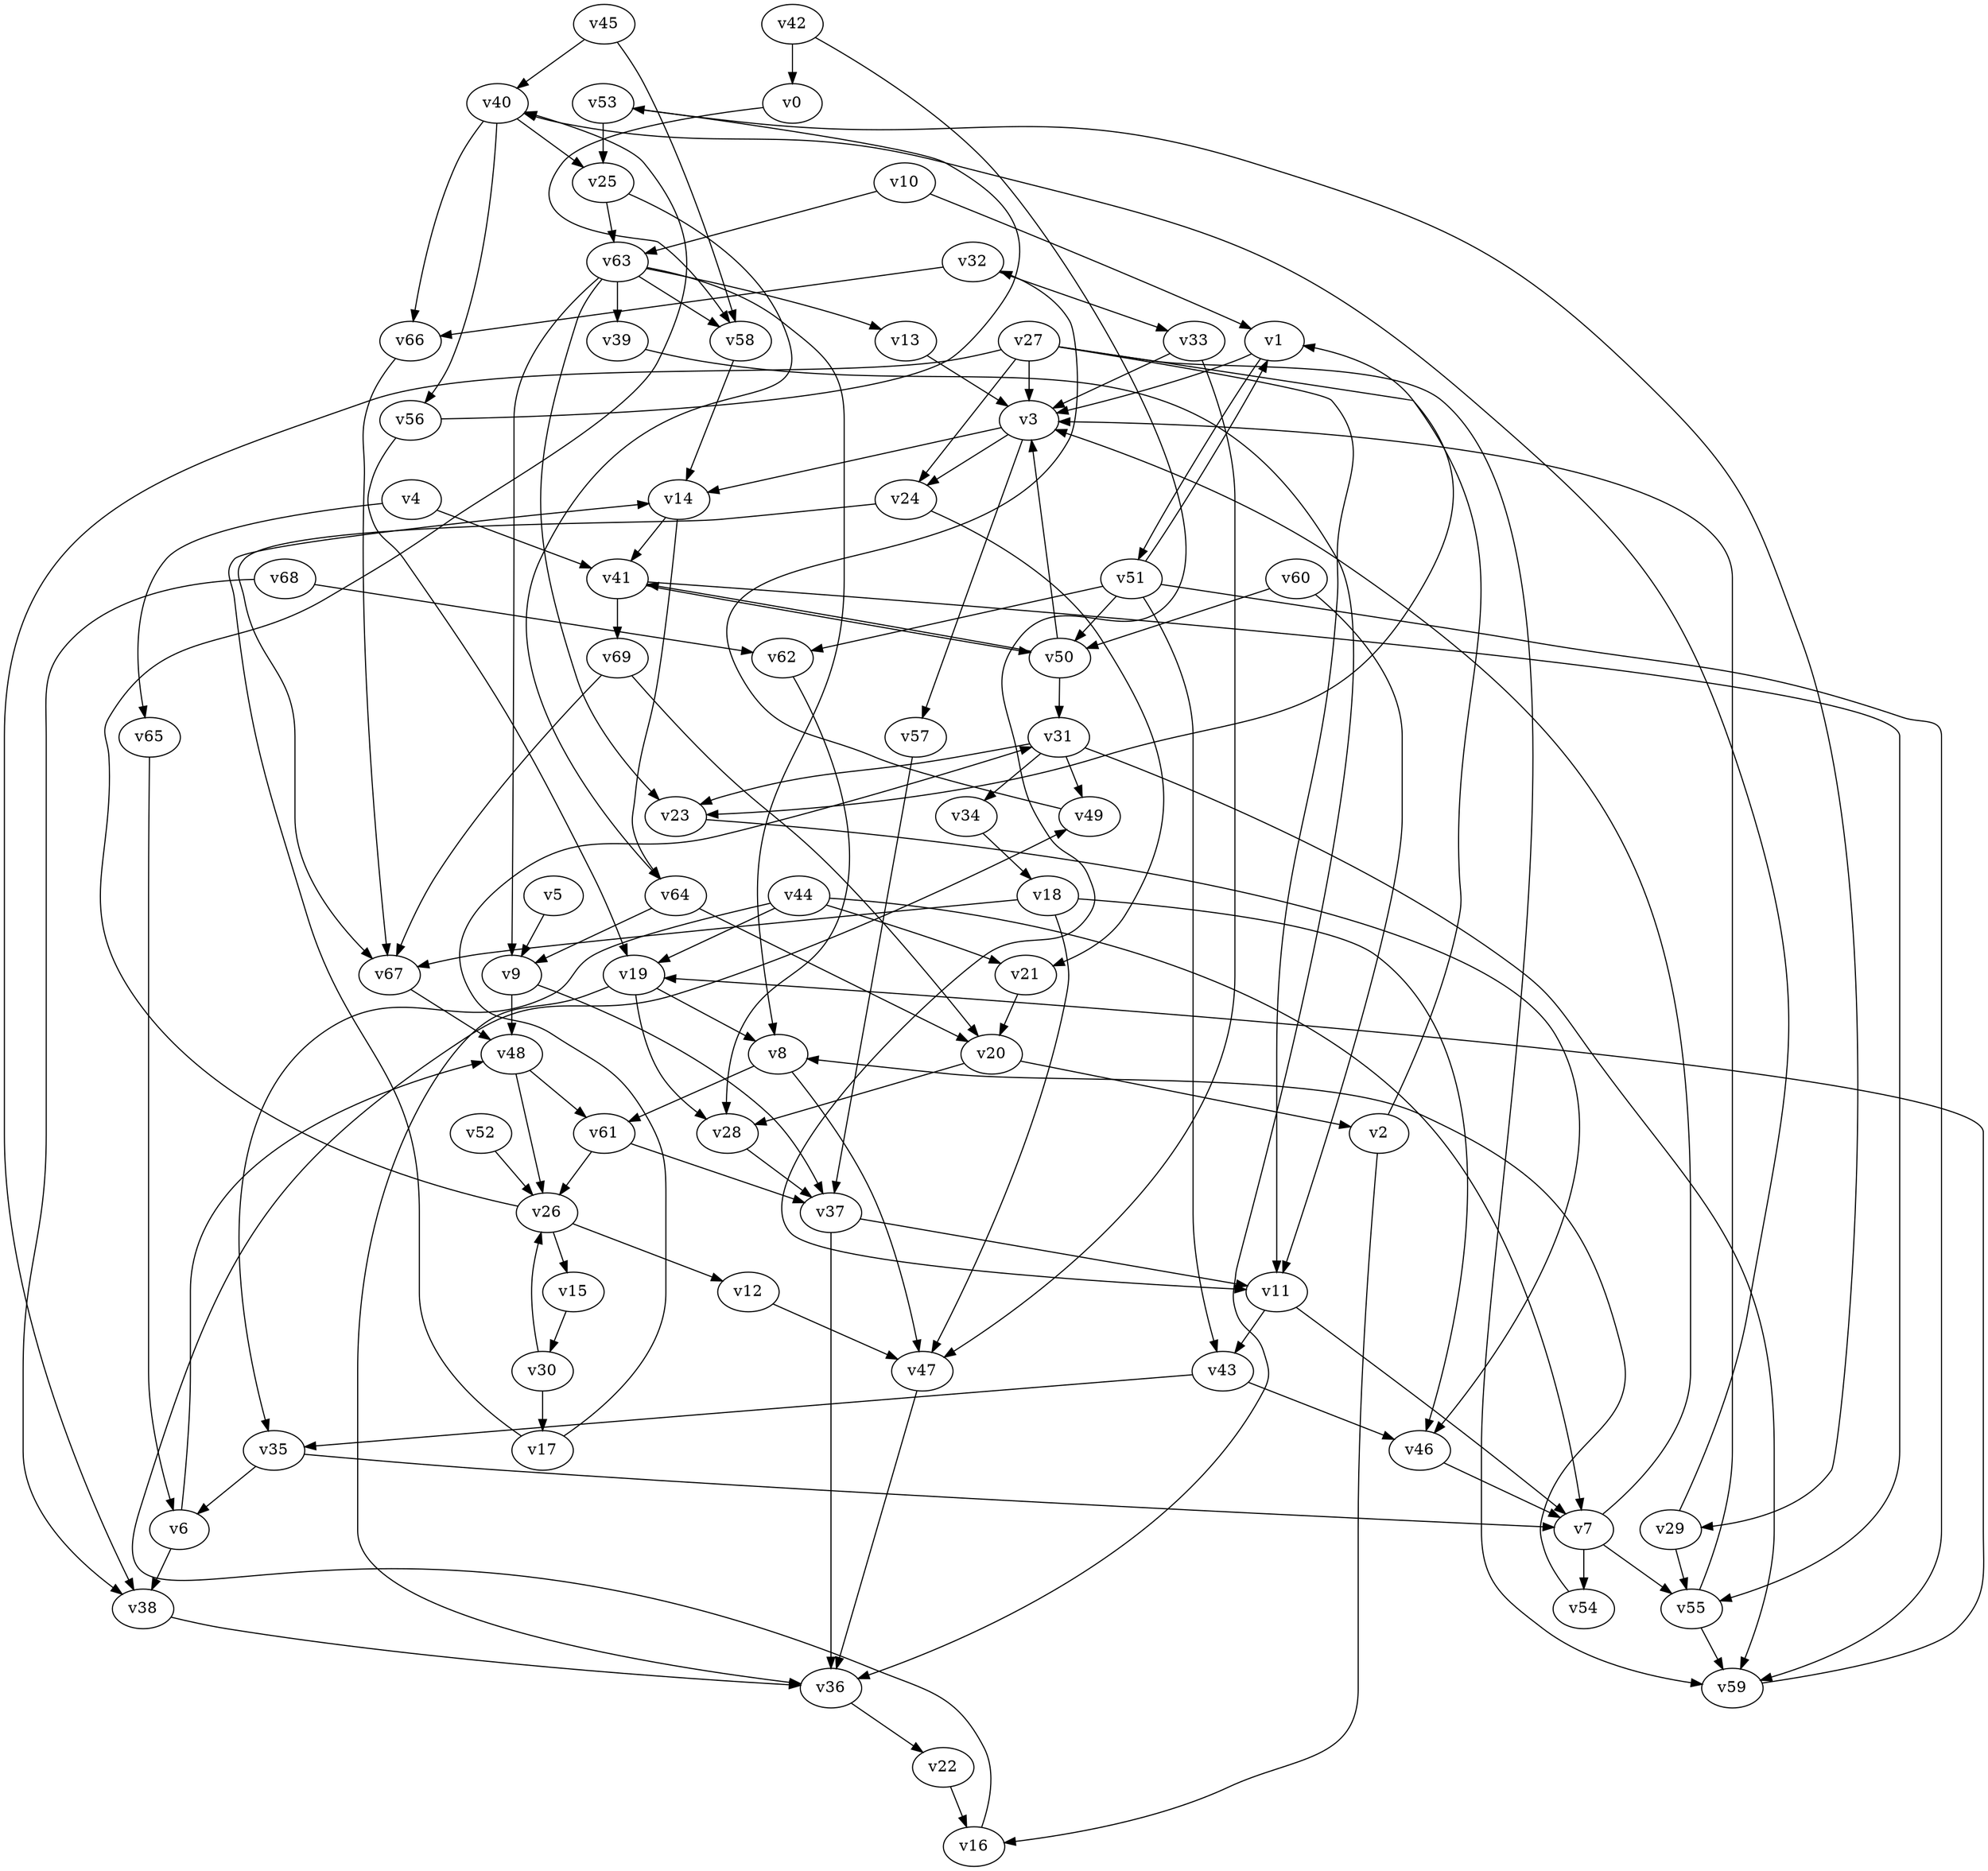 // Benchmark game 94 - 70 vertices
// time_bound: 22
// targets: v68
digraph G {
    v0 [name="v0", player=0];
    v1 [name="v1", player=1];
    v2 [name="v2", player=1];
    v3 [name="v3", player=1];
    v4 [name="v4", player=1];
    v5 [name="v5", player=1];
    v6 [name="v6", player=0];
    v7 [name="v7", player=1];
    v8 [name="v8", player=1];
    v9 [name="v9", player=1];
    v10 [name="v10", player=0];
    v11 [name="v11", player=1];
    v12 [name="v12", player=1];
    v13 [name="v13", player=1];
    v14 [name="v14", player=1];
    v15 [name="v15", player=1];
    v16 [name="v16", player=0];
    v17 [name="v17", player=0];
    v18 [name="v18", player=0];
    v19 [name="v19", player=0];
    v20 [name="v20", player=0];
    v21 [name="v21", player=0];
    v22 [name="v22", player=1];
    v23 [name="v23", player=1];
    v24 [name="v24", player=1];
    v25 [name="v25", player=1];
    v26 [name="v26", player=1];
    v27 [name="v27", player=0];
    v28 [name="v28", player=0];
    v29 [name="v29", player=1];
    v30 [name="v30", player=0];
    v31 [name="v31", player=0];
    v32 [name="v32", player=1];
    v33 [name="v33", player=1];
    v34 [name="v34", player=1];
    v35 [name="v35", player=0];
    v36 [name="v36", player=1];
    v37 [name="v37", player=1];
    v38 [name="v38", player=0];
    v39 [name="v39", player=1];
    v40 [name="v40", player=1];
    v41 [name="v41", player=0];
    v42 [name="v42", player=1];
    v43 [name="v43", player=0];
    v44 [name="v44", player=0];
    v45 [name="v45", player=0];
    v46 [name="v46", player=0];
    v47 [name="v47", player=0];
    v48 [name="v48", player=0];
    v49 [name="v49", player=0];
    v50 [name="v50", player=0];
    v51 [name="v51", player=0];
    v52 [name="v52", player=0];
    v53 [name="v53", player=1];
    v54 [name="v54", player=0];
    v55 [name="v55", player=1];
    v56 [name="v56", player=0];
    v57 [name="v57", player=0];
    v58 [name="v58", player=0];
    v59 [name="v59", player=1];
    v60 [name="v60", player=1];
    v61 [name="v61", player=0];
    v62 [name="v62", player=1];
    v63 [name="v63", player=0];
    v64 [name="v64", player=0];
    v65 [name="v65", player=0];
    v66 [name="v66", player=0];
    v67 [name="v67", player=1];
    v68 [name="v68", player=0, target=1];
    v69 [name="v69", player=0];

    v0 -> v58 [constraint="t >= 3"];
    v1 -> v51;
    v2 -> v16;
    v3 -> v57;
    v4 -> v65;
    v5 -> v9;
    v6 -> v48;
    v7 -> v55;
    v8 -> v47;
    v9 -> v37;
    v10 -> v63;
    v11 -> v43;
    v12 -> v47;
    v13 -> v3;
    v14 -> v41;
    v15 -> v30;
    v16 -> v49 [constraint="t mod 2 == 1"];
    v17 -> v14;
    v18 -> v46;
    v19 -> v36;
    v20 -> v28;
    v21 -> v20;
    v22 -> v16;
    v23 -> v46 [constraint="t >= 4"];
    v24 -> v67;
    v25 -> v64 [constraint="t >= 4"];
    v26 -> v40 [constraint="t >= 5"];
    v27 -> v23 [constraint="t < 12"];
    v28 -> v37;
    v29 -> v40 [constraint="t >= 1"];
    v30 -> v17;
    v31 -> v49;
    v32 -> v33;
    v33 -> v3;
    v34 -> v18;
    v35 -> v7 [constraint="t mod 4 == 1"];
    v36 -> v22;
    v37 -> v11;
    v38 -> v36;
    v39 -> v36 [constraint="t mod 3 == 2"];
    v40 -> v25;
    v41 -> v55 [constraint="t mod 2 == 1"];
    v42 -> v11 [constraint="t mod 2 == 0"];
    v43 -> v46;
    v44 -> v21;
    v45 -> v40;
    v46 -> v7;
    v47 -> v36;
    v48 -> v61;
    v49 -> v32 [constraint="t mod 3 == 0"];
    v50 -> v41;
    v51 -> v1 [constraint="t mod 2 == 0"];
    v52 -> v26;
    v53 -> v29 [constraint="t mod 4 == 3"];
    v54 -> v8 [constraint="t mod 5 == 1"];
    v55 -> v59;
    v56 -> v53 [constraint="t < 8"];
    v57 -> v37;
    v58 -> v14;
    v59 -> v19 [constraint="t >= 5"];
    v60 -> v11;
    v61 -> v26;
    v62 -> v28 [constraint="t < 14"];
    v63 -> v39;
    v64 -> v20;
    v65 -> v6;
    v66 -> v67;
    v67 -> v48;
    v68 -> v38;
    v69 -> v20 [constraint="t mod 2 == 0"];
    v19 -> v8;
    v27 -> v24;
    v41 -> v50;
    v26 -> v12;
    v56 -> v19;
    v29 -> v55;
    v51 -> v62;
    v6 -> v38;
    v8 -> v61;
    v10 -> v1;
    v27 -> v11;
    v14 -> v64;
    v61 -> v37;
    v4 -> v41;
    v3 -> v14;
    v30 -> v26;
    v20 -> v2;
    v31 -> v34;
    v33 -> v47;
    v55 -> v3;
    v63 -> v9;
    v32 -> v66;
    v60 -> v50;
    v44 -> v7;
    v63 -> v58;
    v44 -> v19;
    v45 -> v58;
    v19 -> v28;
    v9 -> v48;
    v26 -> v15;
    v50 -> v3;
    v25 -> v63;
    v64 -> v9;
    v11 -> v7;
    v40 -> v56;
    v3 -> v24;
    v48 -> v26;
    v7 -> v54;
    v51 -> v59;
    v2 -> v1;
    v44 -> v35;
    v51 -> v50;
    v50 -> v31;
    v17 -> v31;
    v27 -> v59;
    v7 -> v3;
    v63 -> v13;
    v40 -> v66;
    v1 -> v3;
    v63 -> v8;
    v35 -> v6;
    v53 -> v25;
    v31 -> v23;
    v27 -> v38;
    v27 -> v3;
    v51 -> v43;
    v68 -> v62;
    v37 -> v36;
    v69 -> v67;
    v24 -> v21;
    v31 -> v59;
    v42 -> v0;
    v63 -> v23;
    v18 -> v67;
    v41 -> v69;
    v18 -> v47;
    v43 -> v35;
}
